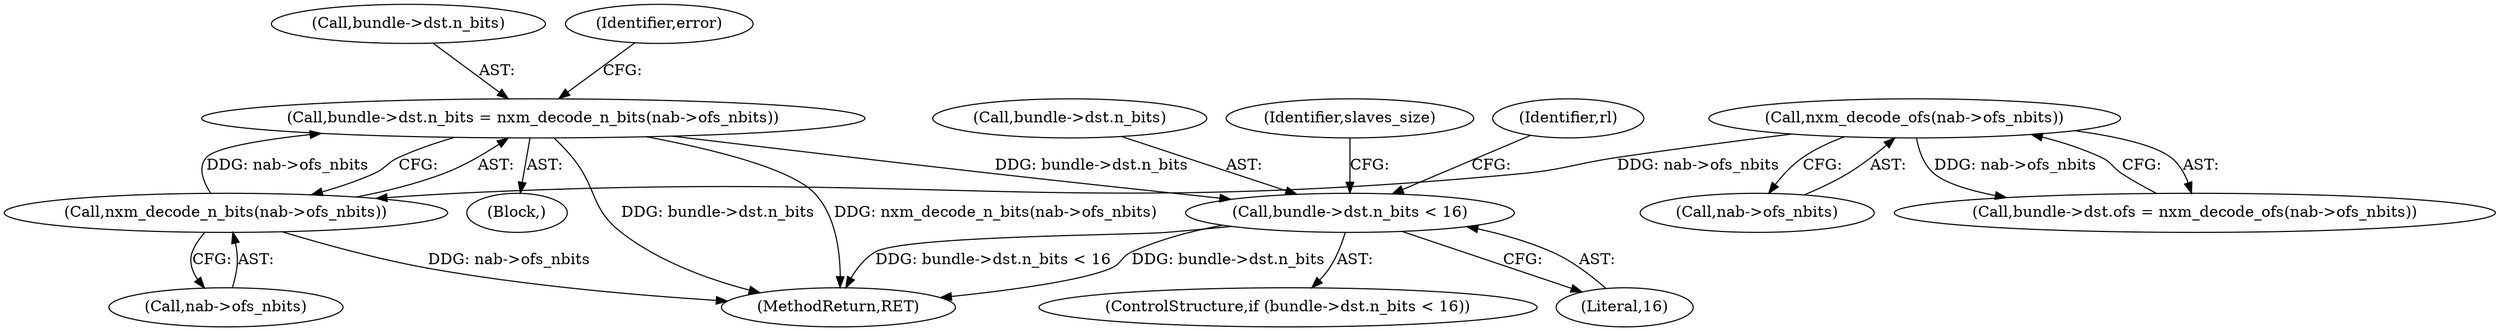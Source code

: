 digraph "0_ovs_9237a63c47bd314b807cda0bd2216264e82edbe8@pointer" {
"1000267" [label="(Call,bundle->dst.n_bits = nxm_decode_n_bits(nab->ofs_nbits))"];
"1000273" [label="(Call,nxm_decode_n_bits(nab->ofs_nbits))"];
"1000263" [label="(Call,nxm_decode_ofs(nab->ofs_nbits))"];
"1000298" [label="(Call,bundle->dst.n_bits < 16)"];
"1000256" [label="(Block,)"];
"1000268" [label="(Call,bundle->dst.n_bits)"];
"1000263" [label="(Call,nxm_decode_ofs(nab->ofs_nbits))"];
"1000278" [label="(Identifier,error)"];
"1000298" [label="(Call,bundle->dst.n_bits < 16)"];
"1000257" [label="(Call,bundle->dst.ofs = nxm_decode_ofs(nab->ofs_nbits))"];
"1000267" [label="(Call,bundle->dst.n_bits = nxm_decode_n_bits(nab->ofs_nbits))"];
"1000264" [label="(Call,nab->ofs_nbits)"];
"1000297" [label="(ControlStructure,if (bundle->dst.n_bits < 16))"];
"1000299" [label="(Call,bundle->dst.n_bits)"];
"1000333" [label="(Identifier,slaves_size)"];
"1000273" [label="(Call,nxm_decode_n_bits(nab->ofs_nbits))"];
"1000413" [label="(MethodReturn,RET)"];
"1000308" [label="(Identifier,rl)"];
"1000304" [label="(Literal,16)"];
"1000274" [label="(Call,nab->ofs_nbits)"];
"1000267" -> "1000256"  [label="AST: "];
"1000267" -> "1000273"  [label="CFG: "];
"1000268" -> "1000267"  [label="AST: "];
"1000273" -> "1000267"  [label="AST: "];
"1000278" -> "1000267"  [label="CFG: "];
"1000267" -> "1000413"  [label="DDG: bundle->dst.n_bits"];
"1000267" -> "1000413"  [label="DDG: nxm_decode_n_bits(nab->ofs_nbits)"];
"1000273" -> "1000267"  [label="DDG: nab->ofs_nbits"];
"1000267" -> "1000298"  [label="DDG: bundle->dst.n_bits"];
"1000273" -> "1000274"  [label="CFG: "];
"1000274" -> "1000273"  [label="AST: "];
"1000273" -> "1000413"  [label="DDG: nab->ofs_nbits"];
"1000263" -> "1000273"  [label="DDG: nab->ofs_nbits"];
"1000263" -> "1000257"  [label="AST: "];
"1000263" -> "1000264"  [label="CFG: "];
"1000264" -> "1000263"  [label="AST: "];
"1000257" -> "1000263"  [label="CFG: "];
"1000263" -> "1000257"  [label="DDG: nab->ofs_nbits"];
"1000298" -> "1000297"  [label="AST: "];
"1000298" -> "1000304"  [label="CFG: "];
"1000299" -> "1000298"  [label="AST: "];
"1000304" -> "1000298"  [label="AST: "];
"1000308" -> "1000298"  [label="CFG: "];
"1000333" -> "1000298"  [label="CFG: "];
"1000298" -> "1000413"  [label="DDG: bundle->dst.n_bits < 16"];
"1000298" -> "1000413"  [label="DDG: bundle->dst.n_bits"];
}
